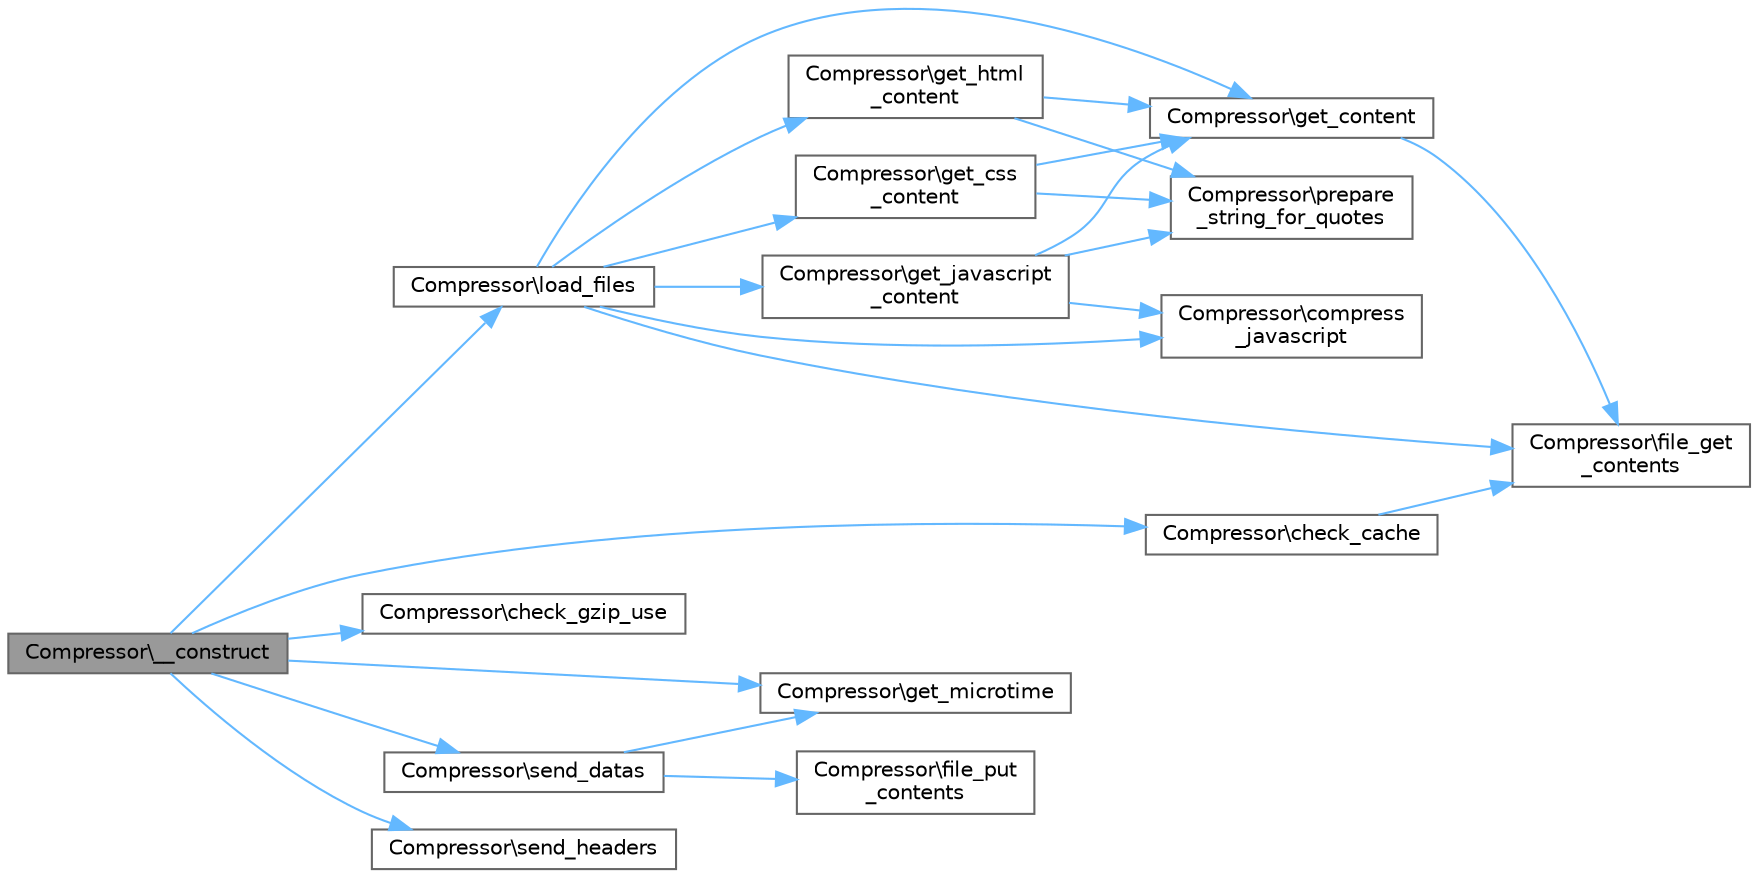 digraph "Compressor\__construct"
{
 // LATEX_PDF_SIZE
  bgcolor="transparent";
  edge [fontname=Helvetica,fontsize=10,labelfontname=Helvetica,labelfontsize=10];
  node [fontname=Helvetica,fontsize=10,shape=box,height=0.2,width=0.4];
  rankdir="LR";
  Node1 [id="Node000001",label="Compressor\\__construct",height=0.2,width=0.4,color="gray40", fillcolor="grey60", style="filled", fontcolor="black",tooltip=" "];
  Node1 -> Node2 [id="edge1_Node000001_Node000002",color="steelblue1",style="solid",tooltip=" "];
  Node2 [id="Node000002",label="Compressor\\check_cache",height=0.2,width=0.4,color="grey40", fillcolor="white", style="filled",URL="$class_compressor.html#aa291545d4d7249f51a7ad389a801996a",tooltip=" "];
  Node2 -> Node3 [id="edge2_Node000002_Node000003",color="steelblue1",style="solid",tooltip=" "];
  Node3 [id="Node000003",label="Compressor\\file_get\l_contents",height=0.2,width=0.4,color="grey40", fillcolor="white", style="filled",URL="$class_compressor.html#a633eafa4542c3c8d44f23e4cd8c1b6cf",tooltip=" "];
  Node1 -> Node4 [id="edge3_Node000001_Node000004",color="steelblue1",style="solid",tooltip=" "];
  Node4 [id="Node000004",label="Compressor\\check_gzip_use",height=0.2,width=0.4,color="grey40", fillcolor="white", style="filled",URL="$class_compressor.html#a5f056da2841246f77cce48bc69e16ec6",tooltip=" "];
  Node1 -> Node5 [id="edge4_Node000001_Node000005",color="steelblue1",style="solid",tooltip=" "];
  Node5 [id="Node000005",label="Compressor\\get_microtime",height=0.2,width=0.4,color="grey40", fillcolor="white", style="filled",URL="$class_compressor.html#a69e609d55e99543649bae464253c5505",tooltip=" "];
  Node1 -> Node6 [id="edge5_Node000001_Node000006",color="steelblue1",style="solid",tooltip=" "];
  Node6 [id="Node000006",label="Compressor\\load_files",height=0.2,width=0.4,color="grey40", fillcolor="white", style="filled",URL="$class_compressor.html#a4db8225d129234ff35c221b66acef2f8",tooltip=" "];
  Node6 -> Node7 [id="edge6_Node000006_Node000007",color="steelblue1",style="solid",tooltip=" "];
  Node7 [id="Node000007",label="Compressor\\compress\l_javascript",height=0.2,width=0.4,color="grey40", fillcolor="white", style="filled",URL="$class_compressor.html#a59a39d83e66a92b002b82cecd90b3163",tooltip=" "];
  Node6 -> Node3 [id="edge7_Node000006_Node000003",color="steelblue1",style="solid",tooltip=" "];
  Node6 -> Node8 [id="edge8_Node000006_Node000008",color="steelblue1",style="solid",tooltip=" "];
  Node8 [id="Node000008",label="Compressor\\get_content",height=0.2,width=0.4,color="grey40", fillcolor="white", style="filled",URL="$class_compressor.html#a58bdb558e728fc139401967502c94201",tooltip=" "];
  Node8 -> Node3 [id="edge9_Node000008_Node000003",color="steelblue1",style="solid",tooltip=" "];
  Node6 -> Node9 [id="edge10_Node000006_Node000009",color="steelblue1",style="solid",tooltip=" "];
  Node9 [id="Node000009",label="Compressor\\get_css\l_content",height=0.2,width=0.4,color="grey40", fillcolor="white", style="filled",URL="$class_compressor.html#a05525d8b49a7de3a6a872c42acd9be61",tooltip=" "];
  Node9 -> Node8 [id="edge11_Node000009_Node000008",color="steelblue1",style="solid",tooltip=" "];
  Node9 -> Node10 [id="edge12_Node000009_Node000010",color="steelblue1",style="solid",tooltip=" "];
  Node10 [id="Node000010",label="Compressor\\prepare\l_string_for_quotes",height=0.2,width=0.4,color="grey40", fillcolor="white", style="filled",URL="$class_compressor.html#a277f397145af422ced07d88f77cdcfa0",tooltip=" "];
  Node6 -> Node11 [id="edge13_Node000006_Node000011",color="steelblue1",style="solid",tooltip=" "];
  Node11 [id="Node000011",label="Compressor\\get_html\l_content",height=0.2,width=0.4,color="grey40", fillcolor="white", style="filled",URL="$class_compressor.html#aad7265ac873f035dadd9ff56c64b1605",tooltip=" "];
  Node11 -> Node8 [id="edge14_Node000011_Node000008",color="steelblue1",style="solid",tooltip=" "];
  Node11 -> Node10 [id="edge15_Node000011_Node000010",color="steelblue1",style="solid",tooltip=" "];
  Node6 -> Node12 [id="edge16_Node000006_Node000012",color="steelblue1",style="solid",tooltip=" "];
  Node12 [id="Node000012",label="Compressor\\get_javascript\l_content",height=0.2,width=0.4,color="grey40", fillcolor="white", style="filled",URL="$class_compressor.html#ac3a1a45f9e671de916b0d512aa02ff27",tooltip=" "];
  Node12 -> Node7 [id="edge17_Node000012_Node000007",color="steelblue1",style="solid",tooltip=" "];
  Node12 -> Node8 [id="edge18_Node000012_Node000008",color="steelblue1",style="solid",tooltip=" "];
  Node12 -> Node10 [id="edge19_Node000012_Node000010",color="steelblue1",style="solid",tooltip=" "];
  Node1 -> Node13 [id="edge20_Node000001_Node000013",color="steelblue1",style="solid",tooltip=" "];
  Node13 [id="Node000013",label="Compressor\\send_datas",height=0.2,width=0.4,color="grey40", fillcolor="white", style="filled",URL="$class_compressor.html#ac02ce678d861d0d2be67d9455a1ee26e",tooltip=" "];
  Node13 -> Node14 [id="edge21_Node000013_Node000014",color="steelblue1",style="solid",tooltip=" "];
  Node14 [id="Node000014",label="Compressor\\file_put\l_contents",height=0.2,width=0.4,color="grey40", fillcolor="white", style="filled",URL="$class_compressor.html#a4624509a692b485b64e6ea5ea50c22ee",tooltip=" "];
  Node13 -> Node5 [id="edge22_Node000013_Node000005",color="steelblue1",style="solid",tooltip=" "];
  Node1 -> Node15 [id="edge23_Node000001_Node000015",color="steelblue1",style="solid",tooltip=" "];
  Node15 [id="Node000015",label="Compressor\\send_headers",height=0.2,width=0.4,color="grey40", fillcolor="white", style="filled",URL="$class_compressor.html#ae661c2b03b8f733d01be0dfda8883e16",tooltip=" "];
}
